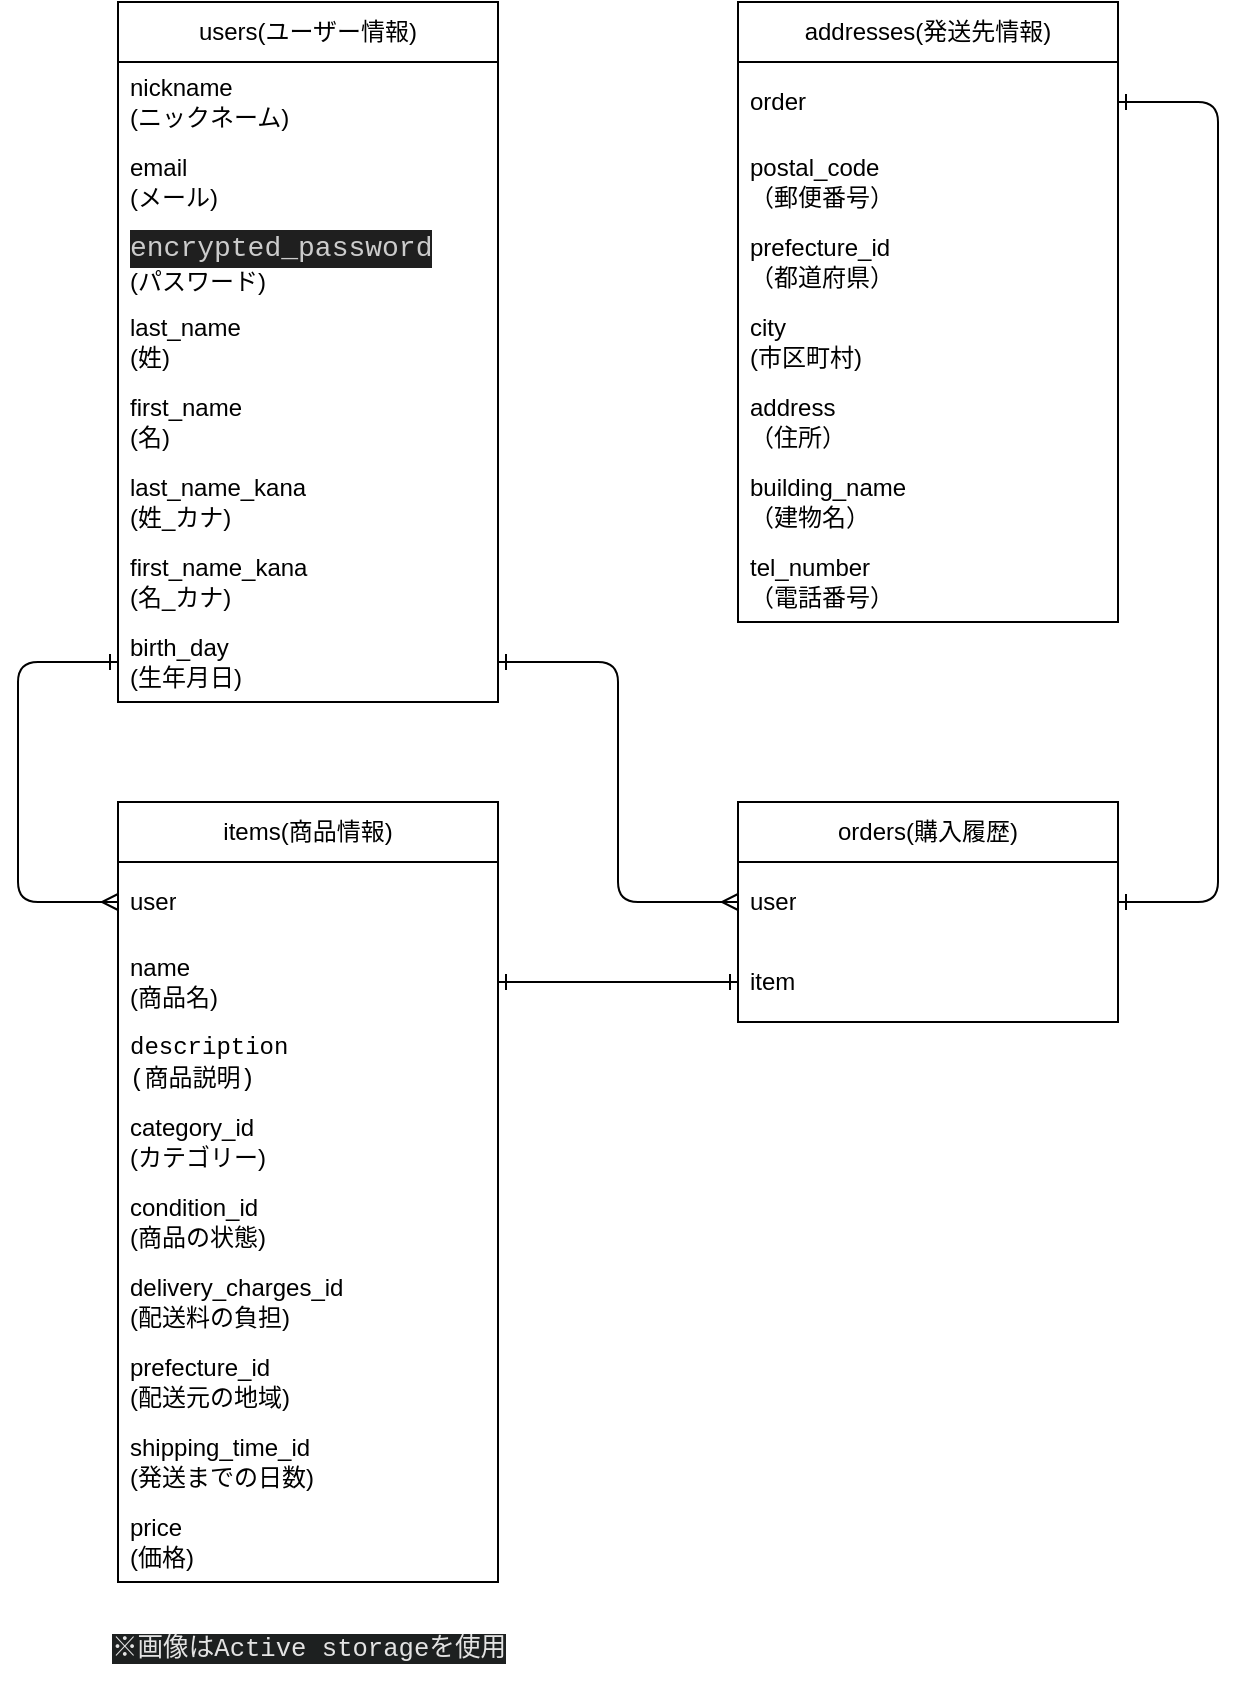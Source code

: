 <mxfile>
    <diagram id="RPzPfhI23lTPQKNYmweJ" name="ページ1">
        <mxGraphModel dx="849" dy="804" grid="1" gridSize="10" guides="1" tooltips="1" connect="1" arrows="1" fold="1" page="1" pageScale="1" pageWidth="827" pageHeight="1169" math="0" shadow="0">
            <root>
                <mxCell id="0"/>
                <mxCell id="1" parent="0"/>
                <mxCell id="2" value="users(ユーザー情報)" style="swimlane;fontStyle=0;childLayout=stackLayout;horizontal=1;startSize=30;horizontalStack=0;resizeParent=1;resizeParentMax=0;resizeLast=0;collapsible=1;marginBottom=0;whiteSpace=wrap;html=1;" parent="1" vertex="1">
                    <mxGeometry x="90" y="120" width="190" height="350" as="geometry"/>
                </mxCell>
                <mxCell id="3" value="nickname&lt;br&gt;(ニックネーム)" style="text;strokeColor=none;fillColor=none;align=left;verticalAlign=middle;spacingLeft=4;spacingRight=4;overflow=hidden;points=[[0,0.5],[1,0.5]];portConstraint=eastwest;rotatable=0;whiteSpace=wrap;html=1;" parent="2" vertex="1">
                    <mxGeometry y="30" width="190" height="40" as="geometry"/>
                </mxCell>
                <mxCell id="4" value="email&lt;br&gt;(メール)" style="text;strokeColor=none;fillColor=none;align=left;verticalAlign=middle;spacingLeft=4;spacingRight=4;overflow=hidden;points=[[0,0.5],[1,0.5]];portConstraint=eastwest;rotatable=0;whiteSpace=wrap;html=1;" parent="2" vertex="1">
                    <mxGeometry y="70" width="190" height="40" as="geometry"/>
                </mxCell>
                <mxCell id="5" value="&lt;div style=&quot;color: rgb(204, 204, 204); background-color: rgb(31, 31, 31); font-family: Consolas, &amp;quot;Courier New&amp;quot;, monospace; font-size: 14px; line-height: 19px;&quot;&gt;encrypted_password&lt;/div&gt;(パスワード)" style="text;strokeColor=none;fillColor=none;align=left;verticalAlign=middle;spacingLeft=4;spacingRight=4;overflow=hidden;points=[[0,0.5],[1,0.5]];portConstraint=eastwest;rotatable=0;whiteSpace=wrap;html=1;" parent="2" vertex="1">
                    <mxGeometry y="110" width="190" height="40" as="geometry"/>
                </mxCell>
                <mxCell id="10" value="last_name&lt;br&gt;(姓)" style="text;strokeColor=none;fillColor=none;align=left;verticalAlign=middle;spacingLeft=4;spacingRight=4;overflow=hidden;points=[[0,0.5],[1,0.5]];portConstraint=eastwest;rotatable=0;whiteSpace=wrap;html=1;" parent="2" vertex="1">
                    <mxGeometry y="150" width="190" height="40" as="geometry"/>
                </mxCell>
                <mxCell id="9" value="first_name&lt;br&gt;(名)" style="text;strokeColor=none;fillColor=none;align=left;verticalAlign=middle;spacingLeft=4;spacingRight=4;overflow=hidden;points=[[0,0.5],[1,0.5]];portConstraint=eastwest;rotatable=0;whiteSpace=wrap;html=1;" parent="2" vertex="1">
                    <mxGeometry y="190" width="190" height="40" as="geometry"/>
                </mxCell>
                <mxCell id="8" value="last_name_kana&lt;br&gt;(姓_カナ)" style="text;strokeColor=none;fillColor=none;align=left;verticalAlign=middle;spacingLeft=4;spacingRight=4;overflow=hidden;points=[[0,0.5],[1,0.5]];portConstraint=eastwest;rotatable=0;whiteSpace=wrap;html=1;" parent="2" vertex="1">
                    <mxGeometry y="230" width="190" height="40" as="geometry"/>
                </mxCell>
                <mxCell id="7" value="first_name_kana&lt;br&gt;(名_カナ)" style="text;strokeColor=none;fillColor=none;align=left;verticalAlign=middle;spacingLeft=4;spacingRight=4;overflow=hidden;points=[[0,0.5],[1,0.5]];portConstraint=eastwest;rotatable=0;whiteSpace=wrap;html=1;" parent="2" vertex="1">
                    <mxGeometry y="270" width="190" height="40" as="geometry"/>
                </mxCell>
                <mxCell id="6" value="birth_day&lt;br&gt;(生年月日)" style="text;strokeColor=none;fillColor=none;align=left;verticalAlign=middle;spacingLeft=4;spacingRight=4;overflow=hidden;points=[[0,0.5],[1,0.5]];portConstraint=eastwest;rotatable=0;whiteSpace=wrap;html=1;" parent="2" vertex="1">
                    <mxGeometry y="310" width="190" height="40" as="geometry"/>
                </mxCell>
                <mxCell id="13" value="items(商品情報)" style="swimlane;fontStyle=0;childLayout=stackLayout;horizontal=1;startSize=30;horizontalStack=0;resizeParent=1;resizeParentMax=0;resizeLast=0;collapsible=1;marginBottom=0;whiteSpace=wrap;html=1;" parent="1" vertex="1">
                    <mxGeometry x="90" y="520" width="190" height="390" as="geometry"/>
                </mxCell>
                <mxCell id="14" value="user" style="text;strokeColor=none;fillColor=none;align=left;verticalAlign=middle;spacingLeft=4;spacingRight=4;overflow=hidden;points=[[0,0.5],[1,0.5]];portConstraint=eastwest;rotatable=0;whiteSpace=wrap;html=1;" parent="13" vertex="1">
                    <mxGeometry y="30" width="190" height="40" as="geometry"/>
                </mxCell>
                <mxCell id="15" value="name&lt;br&gt;(商品名)" style="text;strokeColor=none;fillColor=none;align=left;verticalAlign=middle;spacingLeft=4;spacingRight=4;overflow=hidden;points=[[0,0.5],[1,0.5]];portConstraint=eastwest;rotatable=0;whiteSpace=wrap;html=1;" parent="13" vertex="1">
                    <mxGeometry y="70" width="190" height="40" as="geometry"/>
                </mxCell>
                <mxCell id="16" value="&lt;font style=&quot;font-size: 12px;&quot; face=&quot;Consolas, Courier New, monospace&quot;&gt;&lt;span style=&quot;&quot;&gt;description&lt;br&gt;(商品説明)&lt;/span&gt;&lt;/font&gt;&lt;div style=&quot;color: rgb(204, 204, 204); background-color: rgb(31, 31, 31); font-family: Consolas, &amp;quot;Courier New&amp;quot;, monospace; font-size: 14px; line-height: 19px;&quot;&gt;&lt;/div&gt;" style="text;strokeColor=none;fillColor=none;align=left;verticalAlign=middle;spacingLeft=4;spacingRight=4;overflow=hidden;points=[[0,0.5],[1,0.5]];portConstraint=eastwest;rotatable=0;whiteSpace=wrap;html=1;" parent="13" vertex="1">
                    <mxGeometry y="110" width="190" height="40" as="geometry"/>
                </mxCell>
                <mxCell id="63" value="&lt;span style=&quot;text-align: center;&quot;&gt;category_id&lt;br&gt;(カテゴリー)&lt;br&gt;&lt;/span&gt;" style="text;strokeColor=none;fillColor=none;align=left;verticalAlign=middle;spacingLeft=4;spacingRight=4;overflow=hidden;points=[[0,0.5],[1,0.5]];portConstraint=eastwest;rotatable=0;whiteSpace=wrap;html=1;" parent="13" vertex="1">
                    <mxGeometry y="150" width="190" height="40" as="geometry"/>
                </mxCell>
                <mxCell id="45" value="condition_id&lt;br&gt;(商品の状態)" style="text;strokeColor=none;fillColor=none;align=left;verticalAlign=middle;spacingLeft=4;spacingRight=4;overflow=hidden;points=[[0,0.5],[1,0.5]];portConstraint=eastwest;rotatable=0;whiteSpace=wrap;html=1;" parent="13" vertex="1">
                    <mxGeometry y="190" width="190" height="40" as="geometry"/>
                </mxCell>
                <mxCell id="64" value="delivery_charges_id&lt;br&gt;(配送料の負担)" style="text;strokeColor=none;fillColor=none;align=left;verticalAlign=middle;spacingLeft=4;spacingRight=4;overflow=hidden;points=[[0,0.5],[1,0.5]];portConstraint=eastwest;rotatable=0;whiteSpace=wrap;html=1;" parent="13" vertex="1">
                    <mxGeometry y="230" width="190" height="40" as="geometry"/>
                </mxCell>
                <mxCell id="65" value="prefecture_id&lt;br&gt;(配送元の地域)" style="text;strokeColor=none;fillColor=none;align=left;verticalAlign=middle;spacingLeft=4;spacingRight=4;overflow=hidden;points=[[0,0.5],[1,0.5]];portConstraint=eastwest;rotatable=0;whiteSpace=wrap;html=1;" parent="13" vertex="1">
                    <mxGeometry y="270" width="190" height="40" as="geometry"/>
                </mxCell>
                <mxCell id="66" value="shipping_time_id&lt;br&gt;(発送までの日数)" style="text;strokeColor=none;fillColor=none;align=left;verticalAlign=middle;spacingLeft=4;spacingRight=4;overflow=hidden;points=[[0,0.5],[1,0.5]];portConstraint=eastwest;rotatable=0;whiteSpace=wrap;html=1;" parent="13" vertex="1">
                    <mxGeometry y="310" width="190" height="40" as="geometry"/>
                </mxCell>
                <mxCell id="17" value="price&lt;br&gt;(価格)" style="text;strokeColor=none;fillColor=none;align=left;verticalAlign=middle;spacingLeft=4;spacingRight=4;overflow=hidden;points=[[0,0.5],[1,0.5]];portConstraint=eastwest;rotatable=0;whiteSpace=wrap;html=1;" parent="13" vertex="1">
                    <mxGeometry y="350" width="190" height="40" as="geometry"/>
                </mxCell>
                <mxCell id="32" value="addresses(発送先情報)" style="swimlane;fontStyle=0;childLayout=stackLayout;horizontal=1;startSize=30;horizontalStack=0;resizeParent=1;resizeParentMax=0;resizeLast=0;collapsible=1;marginBottom=0;whiteSpace=wrap;html=1;" parent="1" vertex="1">
                    <mxGeometry x="400" y="120" width="190" height="310" as="geometry"/>
                </mxCell>
                <mxCell id="33" value="&lt;span style=&quot;text-align: center;&quot;&gt;order&lt;/span&gt;" style="text;strokeColor=none;fillColor=none;align=left;verticalAlign=middle;spacingLeft=4;spacingRight=4;overflow=hidden;points=[[0,0.5],[1,0.5]];portConstraint=eastwest;rotatable=0;whiteSpace=wrap;html=1;" parent="32" vertex="1">
                    <mxGeometry y="30" width="190" height="40" as="geometry"/>
                </mxCell>
                <mxCell id="35" value="postal_code&lt;br&gt;（郵便番号）&lt;div style=&quot;color: rgb(204, 204, 204); background-color: rgb(31, 31, 31); font-family: Consolas, &amp;quot;Courier New&amp;quot;, monospace; font-size: 14px; line-height: 19px;&quot;&gt;&lt;/div&gt;" style="text;strokeColor=none;fillColor=none;align=left;verticalAlign=middle;spacingLeft=4;spacingRight=4;overflow=hidden;points=[[0,0.5],[1,0.5]];portConstraint=eastwest;rotatable=0;whiteSpace=wrap;html=1;" parent="32" vertex="1">
                    <mxGeometry y="70" width="190" height="40" as="geometry"/>
                </mxCell>
                <mxCell id="36" value="prefecture_id&lt;br&gt;（都道府県）" style="text;strokeColor=none;fillColor=none;align=left;verticalAlign=middle;spacingLeft=4;spacingRight=4;overflow=hidden;points=[[0,0.5],[1,0.5]];portConstraint=eastwest;rotatable=0;whiteSpace=wrap;html=1;" parent="32" vertex="1">
                    <mxGeometry y="110" width="190" height="40" as="geometry"/>
                </mxCell>
                <mxCell id="67" value="city&lt;br&gt;(市区町村)" style="text;strokeColor=none;fillColor=none;align=left;verticalAlign=middle;spacingLeft=4;spacingRight=4;overflow=hidden;points=[[0,0.5],[1,0.5]];portConstraint=eastwest;rotatable=0;whiteSpace=wrap;html=1;" parent="32" vertex="1">
                    <mxGeometry y="150" width="190" height="40" as="geometry"/>
                </mxCell>
                <mxCell id="37" value="address&lt;br&gt;（住所）" style="text;strokeColor=none;fillColor=none;align=left;verticalAlign=middle;spacingLeft=4;spacingRight=4;overflow=hidden;points=[[0,0.5],[1,0.5]];portConstraint=eastwest;rotatable=0;whiteSpace=wrap;html=1;" parent="32" vertex="1">
                    <mxGeometry y="190" width="190" height="40" as="geometry"/>
                </mxCell>
                <mxCell id="49" value="building_name&lt;br&gt;（建物名）" style="text;strokeColor=none;fillColor=none;align=left;verticalAlign=middle;spacingLeft=4;spacingRight=4;overflow=hidden;points=[[0,0.5],[1,0.5]];portConstraint=eastwest;rotatable=0;whiteSpace=wrap;html=1;" parent="32" vertex="1">
                    <mxGeometry y="230" width="190" height="40" as="geometry"/>
                </mxCell>
                <mxCell id="38" value="tel_number&lt;br&gt;（電話番号）" style="text;strokeColor=none;fillColor=none;align=left;verticalAlign=middle;spacingLeft=4;spacingRight=4;overflow=hidden;points=[[0,0.5],[1,0.5]];portConstraint=eastwest;rotatable=0;whiteSpace=wrap;html=1;" parent="32" vertex="1">
                    <mxGeometry y="270" width="190" height="40" as="geometry"/>
                </mxCell>
                <mxCell id="47" style="edgeStyle=none;html=1;exitX=0;exitY=0.5;exitDx=0;exitDy=0;entryX=0;entryY=0.5;entryDx=0;entryDy=0;fontSize=12;fontColor=#F0F0F0;startArrow=ERmany;startFill=0;endArrow=ERone;endFill=0;" parent="1" source="14" target="6" edge="1">
                    <mxGeometry relative="1" as="geometry">
                        <Array as="points">
                            <mxPoint x="40" y="570"/>
                            <mxPoint x="40" y="510"/>
                            <mxPoint x="40" y="450"/>
                        </Array>
                    </mxGeometry>
                </mxCell>
                <mxCell id="68" value="orders(購入履歴)" style="swimlane;fontStyle=0;childLayout=stackLayout;horizontal=1;startSize=30;horizontalStack=0;resizeParent=1;resizeParentMax=0;resizeLast=0;collapsible=1;marginBottom=0;whiteSpace=wrap;html=1;" parent="1" vertex="1">
                    <mxGeometry x="400" y="520" width="190" height="110" as="geometry"/>
                </mxCell>
                <mxCell id="69" value="&lt;div style=&quot;text-align: center;&quot;&gt;&lt;/div&gt;user" style="text;strokeColor=none;fillColor=none;align=left;verticalAlign=middle;spacingLeft=4;spacingRight=4;overflow=hidden;points=[[0,0.5],[1,0.5]];portConstraint=eastwest;rotatable=0;whiteSpace=wrap;html=1;" parent="68" vertex="1">
                    <mxGeometry y="30" width="190" height="40" as="geometry"/>
                </mxCell>
                <mxCell id="70" value="item" style="text;strokeColor=none;fillColor=none;align=left;verticalAlign=middle;spacingLeft=4;spacingRight=4;overflow=hidden;points=[[0,0.5],[1,0.5]];portConstraint=eastwest;rotatable=0;whiteSpace=wrap;html=1;" parent="68" vertex="1">
                    <mxGeometry y="70" width="190" height="40" as="geometry"/>
                </mxCell>
                <mxCell id="73" style="edgeStyle=none;html=1;exitX=0;exitY=0.5;exitDx=0;exitDy=0;entryX=1;entryY=0.5;entryDx=0;entryDy=0;startArrow=ERone;startFill=0;endArrow=ERone;endFill=0;" parent="1" source="70" target="15" edge="1">
                    <mxGeometry relative="1" as="geometry"/>
                </mxCell>
                <mxCell id="75" style="edgeStyle=none;html=1;exitX=0;exitY=0.5;exitDx=0;exitDy=0;entryX=1;entryY=0.5;entryDx=0;entryDy=0;startArrow=ERmany;startFill=0;endArrow=ERone;endFill=0;" parent="1" source="69" target="6" edge="1">
                    <mxGeometry relative="1" as="geometry">
                        <Array as="points">
                            <mxPoint x="340" y="570"/>
                            <mxPoint x="340" y="510"/>
                            <mxPoint x="340" y="450"/>
                        </Array>
                    </mxGeometry>
                </mxCell>
                <mxCell id="78" style="edgeStyle=none;html=1;exitX=1;exitY=0.5;exitDx=0;exitDy=0;entryX=1;entryY=0.5;entryDx=0;entryDy=0;startArrow=ERone;startFill=0;endArrow=ERone;endFill=0;" parent="1" source="69" target="33" edge="1">
                    <mxGeometry relative="1" as="geometry">
                        <Array as="points">
                            <mxPoint x="640" y="570"/>
                            <mxPoint x="640" y="370"/>
                            <mxPoint x="640" y="170"/>
                        </Array>
                    </mxGeometry>
                </mxCell>
                <mxCell id="79" value="&lt;div style=&quot;text-align: start;&quot;&gt;&lt;font face=&quot;SFMono-Regular, Consolas, Liberation Mono, Menlo, Courier, monospace&quot; color=&quot;#e3e3e3&quot;&gt;&lt;span style=&quot;font-size: 12.8px; font-weight: 400; background-color: rgb(29, 32, 32);&quot;&gt;※画像はActive storageを使用&lt;/span&gt;&lt;/font&gt;&lt;/div&gt;" style="text;strokeColor=none;fillColor=none;html=1;fontSize=24;fontStyle=1;verticalAlign=middle;align=center;" parent="1" vertex="1">
                    <mxGeometry x="135" y="920" width="100" height="40" as="geometry"/>
                </mxCell>
            </root>
        </mxGraphModel>
    </diagram>
</mxfile>